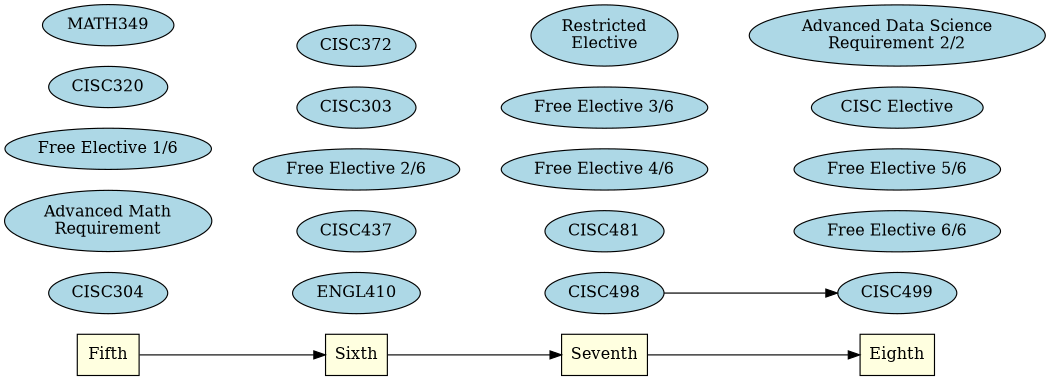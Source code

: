 digraph world {

    node [ fillcolor="lightblue" style=filled ];
    size="7,7";
    rankdir="LR";
    
    "Fifth" -> "Sixth" -> "Seventh" -> "Eighth";
    "Fifth" [shape="box" fillcolor="lightyellow"];
    "Sixth" [shape="box" fillcolor="lightyellow"];
    "Seventh" [shape="box" fillcolor="lightyellow"];
    "Eighth" [shape="box" fillcolor="lightyellow"];
    
    {rank=same; "Fifth";CISC304;"Advanced Math\nRequirement";"Free Elective 1/6";CISC320; MATH349;}
    {rank=same; "Sixth";"ENGL410";"CISC437";"Free Elective 2/6";"CISC303";CISC372}
    {rank=same; "Seventh";CISC498;"CISC481";"Free Elective 3/6";"Free Elective 4/6";"Restricted\nElective";}
    {rank=same; "Eighth";CISC499;"CISC Elective";"Advanced Data Science\nRequirement 2/2";"Free Elective 5/6";"Free Elective 6/6"}
    
    CISC498 -> CISC499;
    "Free Elective 3/6" -> "Free Elective 4/6" -> "Free Elective 5/6" -> "Free Elective 6/6" [style=invis];
    
}
